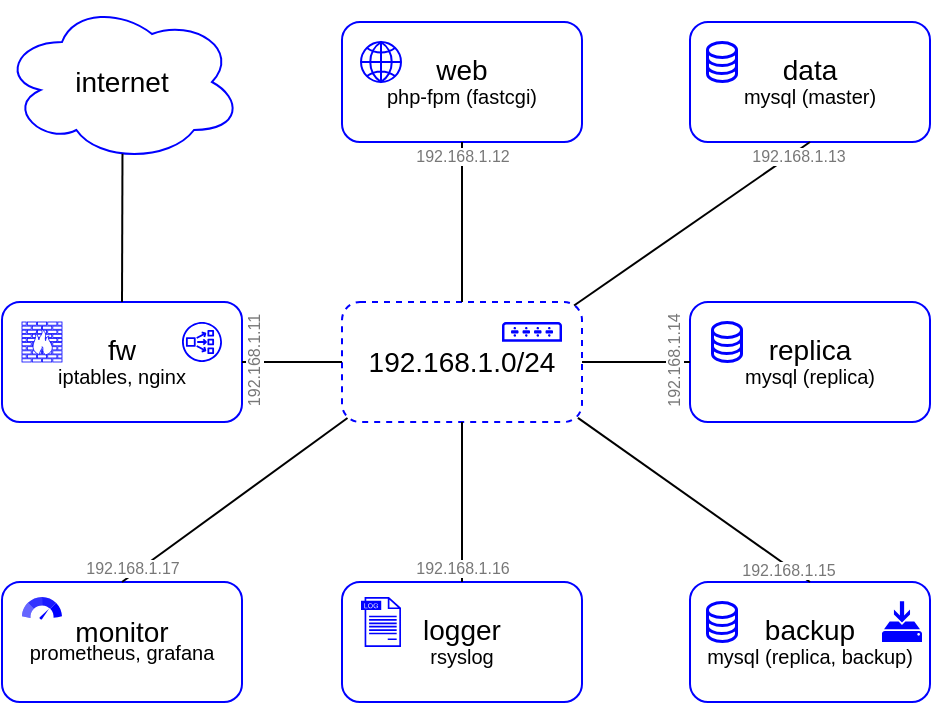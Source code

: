 <mxfile version="20.6.2" type="device"><diagram id="4IggmmZwFg4Mkd-BrONc" name="Страница 1"><mxGraphModel dx="706" dy="428" grid="1" gridSize="10" guides="1" tooltips="1" connect="1" arrows="1" fold="1" page="1" pageScale="1" pageWidth="827" pageHeight="1169" math="0" shadow="0"><root><mxCell id="0"/><mxCell id="1" parent="0"/><mxCell id="Nk4rxEVuKk_PFZayKbhd-1" value="&lt;font style=&quot;font-size: 14px;&quot;&gt;192.168.1.0/24&lt;/font&gt;" style="rounded=1;whiteSpace=wrap;html=1;strokeColor=#0000FF;dashed=1;" vertex="1" parent="1"><mxGeometry x="240" y="290" width="120" height="60" as="geometry"/></mxCell><mxCell id="Nk4rxEVuKk_PFZayKbhd-2" value="&lt;p style=&quot;line-height: 100%;&quot;&gt;&lt;font style=&quot;font-size: 14px;&quot;&gt;replica&lt;/font&gt;&lt;br&gt;&lt;font style=&quot;font-size: 10px;&quot;&gt;mysql (replica)&lt;/font&gt;&lt;br&gt;&lt;/p&gt;" style="rounded=1;whiteSpace=wrap;html=1;strokeColor=#0000FF;" vertex="1" parent="1"><mxGeometry x="414" y="290" width="120" height="60" as="geometry"/></mxCell><mxCell id="Nk4rxEVuKk_PFZayKbhd-4" value="&lt;p style=&quot;line-height: 100%;&quot;&gt;&lt;font style=&quot;font-size: 14px;&quot;&gt;fw&lt;/font&gt;&lt;br&gt;&lt;font style=&quot;font-size: 10px;&quot;&gt;iptables, nginx&lt;/font&gt;&lt;br&gt;&lt;/p&gt;" style="rounded=1;whiteSpace=wrap;html=1;strokeColor=#0000FF;" vertex="1" parent="1"><mxGeometry x="70" y="290" width="120" height="60" as="geometry"/></mxCell><mxCell id="Nk4rxEVuKk_PFZayKbhd-5" value="&lt;p style=&quot;line-height: 100%;&quot;&gt;&lt;font style=&quot;font-size: 14px;&quot;&gt;logger&lt;/font&gt;&lt;br&gt;&lt;font style=&quot;font-size: 10px;&quot;&gt;rsyslog&lt;/font&gt;&lt;br&gt;&lt;/p&gt;" style="rounded=1;whiteSpace=wrap;html=1;strokeColor=#0000FF;" vertex="1" parent="1"><mxGeometry x="240" y="430" width="120" height="60" as="geometry"/></mxCell><mxCell id="Nk4rxEVuKk_PFZayKbhd-6" value="&lt;p style=&quot;line-height: 100%;&quot;&gt;&lt;font style=&quot;font-size: 14px;&quot;&gt;web&lt;/font&gt;&lt;br&gt;&lt;font style=&quot;font-size: 10px;&quot;&gt;php-fpm (fastcgi)&lt;/font&gt;&lt;/p&gt;" style="rounded=1;whiteSpace=wrap;html=1;strokeColor=#0000FF;" vertex="1" parent="1"><mxGeometry x="240" y="150" width="120" height="60" as="geometry"/></mxCell><mxCell id="Nk4rxEVuKk_PFZayKbhd-7" value="&lt;p style=&quot;line-height: 100%;&quot;&gt;&lt;font style=&quot;font-size: 14px;&quot;&gt;data&lt;/font&gt;&lt;br&gt;&lt;font style=&quot;font-size: 10px;&quot;&gt;mysql (master)&lt;/font&gt;&lt;/p&gt;" style="rounded=1;whiteSpace=wrap;html=1;strokeColor=#0000FF;" vertex="1" parent="1"><mxGeometry x="414" y="150" width="120" height="60" as="geometry"/></mxCell><mxCell id="Nk4rxEVuKk_PFZayKbhd-8" value="&lt;p style=&quot;line-height: 100%;&quot;&gt;&lt;font style=&quot;font-size: 14px;&quot;&gt;backup&lt;/font&gt;&lt;br&gt;&lt;font style=&quot;font-size: 10px;&quot;&gt;mysql (replica, backup)&lt;/font&gt;&lt;br&gt;&lt;/p&gt;" style="rounded=1;whiteSpace=wrap;html=1;strokeColor=#0000FF;" vertex="1" parent="1"><mxGeometry x="414" y="430" width="120" height="60" as="geometry"/></mxCell><mxCell id="Nk4rxEVuKk_PFZayKbhd-9" value="&lt;font style=&quot;font-size: 14px;&quot;&gt;internet&lt;/font&gt;" style="ellipse;shape=cloud;whiteSpace=wrap;html=1;strokeColor=#0000FF;strokeWidth=1;" vertex="1" parent="1"><mxGeometry x="70" y="140" width="120" height="80" as="geometry"/></mxCell><mxCell id="Nk4rxEVuKk_PFZayKbhd-10" value="" style="endArrow=none;html=1;rounded=0;exitX=0.5;exitY=0;exitDx=0;exitDy=0;entryX=0.502;entryY=0.948;entryDx=0;entryDy=0;entryPerimeter=0;" edge="1" parent="1" source="Nk4rxEVuKk_PFZayKbhd-4" target="Nk4rxEVuKk_PFZayKbhd-9"><mxGeometry width="50" height="50" relative="1" as="geometry"><mxPoint x="90" y="270" as="sourcePoint"/><mxPoint x="160" y="250" as="targetPoint"/></mxGeometry></mxCell><mxCell id="Nk4rxEVuKk_PFZayKbhd-11" value="" style="endArrow=none;html=1;rounded=0;entryX=1;entryY=0.5;entryDx=0;entryDy=0;exitX=0;exitY=0.5;exitDx=0;exitDy=0;" edge="1" parent="1" source="Nk4rxEVuKk_PFZayKbhd-1" target="Nk4rxEVuKk_PFZayKbhd-4"><mxGeometry width="50" height="50" relative="1" as="geometry"><mxPoint x="490" y="440" as="sourcePoint"/><mxPoint x="540" y="390" as="targetPoint"/></mxGeometry></mxCell><mxCell id="Nk4rxEVuKk_PFZayKbhd-26" value="192.168.1.11" style="edgeLabel;html=1;align=center;verticalAlign=middle;resizable=0;points=[];fontSize=8;fontColor=#777777;horizontal=0;" vertex="1" connectable="0" parent="Nk4rxEVuKk_PFZayKbhd-11"><mxGeometry x="0.691" relative="1" as="geometry"><mxPoint x="-2" as="offset"/></mxGeometry></mxCell><mxCell id="Nk4rxEVuKk_PFZayKbhd-12" value="" style="endArrow=none;html=1;rounded=0;entryX=0.5;entryY=1;entryDx=0;entryDy=0;exitX=0.5;exitY=0;exitDx=0;exitDy=0;" edge="1" parent="1" source="Nk4rxEVuKk_PFZayKbhd-1" target="Nk4rxEVuKk_PFZayKbhd-6"><mxGeometry width="50" height="50" relative="1" as="geometry"><mxPoint x="300" y="270" as="sourcePoint"/><mxPoint x="540" y="390" as="targetPoint"/></mxGeometry></mxCell><mxCell id="Nk4rxEVuKk_PFZayKbhd-25" value="192.168.1.12" style="edgeLabel;html=1;align=center;verticalAlign=middle;resizable=0;points=[];fontSize=8;fontColor=#777777;" vertex="1" connectable="0" parent="Nk4rxEVuKk_PFZayKbhd-12"><mxGeometry x="0.819" relative="1" as="geometry"><mxPoint as="offset"/></mxGeometry></mxCell><mxCell id="Nk4rxEVuKk_PFZayKbhd-13" value="" style="endArrow=none;html=1;rounded=0;entryX=0.5;entryY=1;entryDx=0;entryDy=0;exitX=0.967;exitY=0.029;exitDx=0;exitDy=0;exitPerimeter=0;" edge="1" parent="1" source="Nk4rxEVuKk_PFZayKbhd-1" target="Nk4rxEVuKk_PFZayKbhd-7"><mxGeometry width="50" height="50" relative="1" as="geometry"><mxPoint x="380" y="340" as="sourcePoint"/><mxPoint x="540" y="390" as="targetPoint"/></mxGeometry></mxCell><mxCell id="Nk4rxEVuKk_PFZayKbhd-24" value="192.168.1.13" style="edgeLabel;html=1;align=center;verticalAlign=middle;resizable=0;points=[];fontSize=8;fontColor=#777777;" vertex="1" connectable="0" parent="Nk4rxEVuKk_PFZayKbhd-13"><mxGeometry x="0.731" relative="1" as="geometry"><mxPoint x="10" y="-4" as="offset"/></mxGeometry></mxCell><mxCell id="Nk4rxEVuKk_PFZayKbhd-14" value="" style="endArrow=none;html=1;rounded=0;exitX=1;exitY=0.5;exitDx=0;exitDy=0;entryX=0;entryY=0.5;entryDx=0;entryDy=0;" edge="1" parent="1" source="Nk4rxEVuKk_PFZayKbhd-1" target="Nk4rxEVuKk_PFZayKbhd-2"><mxGeometry width="50" height="50" relative="1" as="geometry"><mxPoint x="360" y="420" as="sourcePoint"/><mxPoint x="410" y="370" as="targetPoint"/></mxGeometry></mxCell><mxCell id="Nk4rxEVuKk_PFZayKbhd-23" value="192.168.1.14" style="edgeLabel;html=1;align=center;verticalAlign=middle;resizable=0;points=[];fontSize=8;fontColor=#777777;horizontal=0;" vertex="1" connectable="0" parent="Nk4rxEVuKk_PFZayKbhd-14"><mxGeometry x="0.609" relative="1" as="geometry"><mxPoint x="2" as="offset"/></mxGeometry></mxCell><mxCell id="Nk4rxEVuKk_PFZayKbhd-15" value="" style="endArrow=none;html=1;rounded=0;entryX=0.5;entryY=1;entryDx=0;entryDy=0;exitX=0.5;exitY=0;exitDx=0;exitDy=0;" edge="1" parent="1" source="Nk4rxEVuKk_PFZayKbhd-5" target="Nk4rxEVuKk_PFZayKbhd-1"><mxGeometry width="50" height="50" relative="1" as="geometry"><mxPoint x="170" y="440" as="sourcePoint"/><mxPoint x="220" y="390" as="targetPoint"/></mxGeometry></mxCell><mxCell id="Nk4rxEVuKk_PFZayKbhd-21" value="192.168.1.16" style="edgeLabel;html=1;align=center;verticalAlign=middle;resizable=0;points=[];fontSize=8;fontColor=#777777;" vertex="1" connectable="0" parent="Nk4rxEVuKk_PFZayKbhd-15"><mxGeometry x="-0.78" relative="1" as="geometry"><mxPoint y="2" as="offset"/></mxGeometry></mxCell><mxCell id="Nk4rxEVuKk_PFZayKbhd-16" value="" style="endArrow=none;html=1;rounded=0;exitX=0.5;exitY=0;exitDx=0;exitDy=0;entryX=0.983;entryY=0.966;entryDx=0;entryDy=0;entryPerimeter=0;" edge="1" parent="1" source="Nk4rxEVuKk_PFZayKbhd-8" target="Nk4rxEVuKk_PFZayKbhd-1"><mxGeometry width="50" height="50" relative="1" as="geometry"><mxPoint x="490" y="440" as="sourcePoint"/><mxPoint x="360" y="350" as="targetPoint"/></mxGeometry></mxCell><mxCell id="Nk4rxEVuKk_PFZayKbhd-22" value="192.168.1.15" style="edgeLabel;html=1;align=center;verticalAlign=middle;resizable=0;points=[];fontSize=8;fontColor=#777777;" vertex="1" connectable="0" parent="Nk4rxEVuKk_PFZayKbhd-16"><mxGeometry x="-0.816" y="1" relative="1" as="geometry"><mxPoint as="offset"/></mxGeometry></mxCell><mxCell id="Nk4rxEVuKk_PFZayKbhd-17" value="&lt;p style=&quot;line-height: 100%;&quot;&gt;&lt;font style=&quot;&quot;&gt;&lt;font style=&quot;font-size: 14px;&quot;&gt;monitor&lt;/font&gt;&lt;br&gt;&lt;font style=&quot;font-size: 10px;&quot;&gt;prometheus, grafana&lt;/font&gt;&lt;br&gt;&lt;/font&gt;&lt;/p&gt;" style="rounded=1;whiteSpace=wrap;html=1;strokeColor=#0000FF;fontSize=8;" vertex="1" parent="1"><mxGeometry x="70" y="430" width="120" height="60" as="geometry"/></mxCell><mxCell id="Nk4rxEVuKk_PFZayKbhd-18" value="" style="endArrow=none;html=1;rounded=0;fontSize=8;exitX=0.5;exitY=0;exitDx=0;exitDy=0;entryX=0.023;entryY=0.967;entryDx=0;entryDy=0;entryPerimeter=0;" edge="1" parent="1" source="Nk4rxEVuKk_PFZayKbhd-17" target="Nk4rxEVuKk_PFZayKbhd-1"><mxGeometry width="50" height="50" relative="1" as="geometry"><mxPoint x="180" y="410" as="sourcePoint"/><mxPoint x="230" y="360" as="targetPoint"/></mxGeometry></mxCell><mxCell id="Nk4rxEVuKk_PFZayKbhd-19" value="&lt;font color=&quot;#777777&quot;&gt;192.168.1.17&lt;/font&gt;" style="edgeLabel;html=1;align=center;verticalAlign=middle;resizable=0;points=[];fontSize=8;" vertex="1" connectable="0" parent="Nk4rxEVuKk_PFZayKbhd-18"><mxGeometry x="-0.417" relative="1" as="geometry"><mxPoint x="-28" y="17" as="offset"/></mxGeometry></mxCell><mxCell id="Nk4rxEVuKk_PFZayKbhd-32" value="" style="fontColor=#0066CC;verticalAlign=top;verticalLabelPosition=bottom;labelPosition=center;align=center;html=1;outlineConnect=0;fillColor=#FFFFFF;strokeColor=#0000FF;gradientColor=none;gradientDirection=north;strokeWidth=2;shape=mxgraph.networks.firewall;fontSize=14;aspect=fixed;" vertex="1" parent="1"><mxGeometry x="80" y="300" width="20" height="20" as="geometry"/></mxCell><mxCell id="Nk4rxEVuKk_PFZayKbhd-35" value="" style="html=1;verticalLabelPosition=bottom;align=center;labelBackgroundColor=#ffffff;verticalAlign=top;strokeWidth=1;strokeColor=#0000FF;shadow=0;dashed=0;shape=mxgraph.ios7.icons.globe;fontSize=14;fontColor=#777777;fillColor=#FFFFFF;" vertex="1" parent="1"><mxGeometry x="249.5" y="160" width="20" height="20" as="geometry"/></mxCell><mxCell id="Nk4rxEVuKk_PFZayKbhd-39" value="" style="sketch=0;pointerEvents=1;shadow=0;dashed=0;html=1;strokeColor=none;fillColor=#0000FF;aspect=fixed;labelPosition=center;verticalLabelPosition=bottom;verticalAlign=top;align=center;outlineConnect=0;shape=mxgraph.vvd.log_files;fillStyle=auto;strokeWidth=1;fontSize=14;fontColor=#777777;" vertex="1" parent="1"><mxGeometry x="249.5" y="437.5" width="20" height="25" as="geometry"/></mxCell><mxCell id="Nk4rxEVuKk_PFZayKbhd-40" value="" style="sketch=0;html=1;aspect=fixed;strokeColor=none;shadow=0;align=center;verticalAlign=top;fillColor=#0000FF;shape=mxgraph.gcp2.speed;fillStyle=auto;strokeWidth=1;fontSize=14;fontColor=#777777;" vertex="1" parent="1"><mxGeometry x="80" y="437.5" width="20" height="11.4" as="geometry"/></mxCell><mxCell id="Nk4rxEVuKk_PFZayKbhd-42" value="" style="sketch=0;pointerEvents=1;shadow=0;dashed=0;html=1;strokeColor=none;fillColor=#0000FF;labelPosition=center;verticalLabelPosition=bottom;verticalAlign=top;outlineConnect=0;align=center;shape=mxgraph.office.devices.switch;fillStyle=auto;strokeWidth=1;fontSize=14;fontColor=#777777;aspect=fixed;" vertex="1" parent="1"><mxGeometry x="320" y="300" width="30" height="9.83" as="geometry"/></mxCell><mxCell id="Nk4rxEVuKk_PFZayKbhd-44" value="" style="sketch=0;pointerEvents=1;shadow=0;dashed=0;html=1;strokeColor=#0000FF;fillColor=default;aspect=fixed;labelPosition=center;verticalLabelPosition=bottom;verticalAlign=top;align=center;outlineConnect=0;shape=mxgraph.vvd.storage;fillStyle=auto;strokeWidth=1;fontSize=14;fontColor=#777777;" vertex="1" parent="1"><mxGeometry x="425" y="300" width="15" height="20" as="geometry"/></mxCell><mxCell id="Nk4rxEVuKk_PFZayKbhd-45" value="" style="sketch=0;pointerEvents=1;shadow=0;dashed=0;html=1;strokeColor=#0000FF;fillColor=default;aspect=fixed;labelPosition=center;verticalLabelPosition=bottom;verticalAlign=top;align=center;outlineConnect=0;shape=mxgraph.vvd.storage;fillStyle=auto;strokeWidth=1;fontSize=14;fontColor=#777777;" vertex="1" parent="1"><mxGeometry x="422.5" y="440" width="15" height="20" as="geometry"/></mxCell><mxCell id="Nk4rxEVuKk_PFZayKbhd-46" value="" style="sketch=0;pointerEvents=1;shadow=0;dashed=0;html=1;strokeColor=#0000FF;fillColor=default;aspect=fixed;labelPosition=center;verticalLabelPosition=bottom;verticalAlign=top;align=center;outlineConnect=0;shape=mxgraph.vvd.storage;fillStyle=auto;strokeWidth=1;fontSize=14;fontColor=#777777;" vertex="1" parent="1"><mxGeometry x="422.5" y="160" width="15" height="20" as="geometry"/></mxCell><mxCell id="Nk4rxEVuKk_PFZayKbhd-47" value="" style="sketch=0;outlineConnect=0;fontColor=#232F3E;gradientColor=none;fillColor=#0000FF;strokeColor=none;dashed=0;verticalLabelPosition=bottom;verticalAlign=top;align=center;html=1;fontSize=12;fontStyle=0;aspect=fixed;pointerEvents=1;shape=mxgraph.aws4.network_load_balancer;shadow=0;fillStyle=auto;strokeWidth=1;" vertex="1" parent="1"><mxGeometry x="160" y="300" width="20" height="20" as="geometry"/></mxCell><mxCell id="Nk4rxEVuKk_PFZayKbhd-48" value="" style="sketch=0;aspect=fixed;pointerEvents=1;shadow=0;dashed=0;html=1;strokeColor=none;labelPosition=center;verticalLabelPosition=bottom;verticalAlign=top;align=center;fillColor=#0000FF;shape=mxgraph.mscae.enterprise.backup_local;fillStyle=auto;strokeWidth=1;fontSize=10;fontColor=#777777;" vertex="1" parent="1"><mxGeometry x="510" y="439.59" width="20" height="20.41" as="geometry"/></mxCell></root></mxGraphModel></diagram></mxfile>